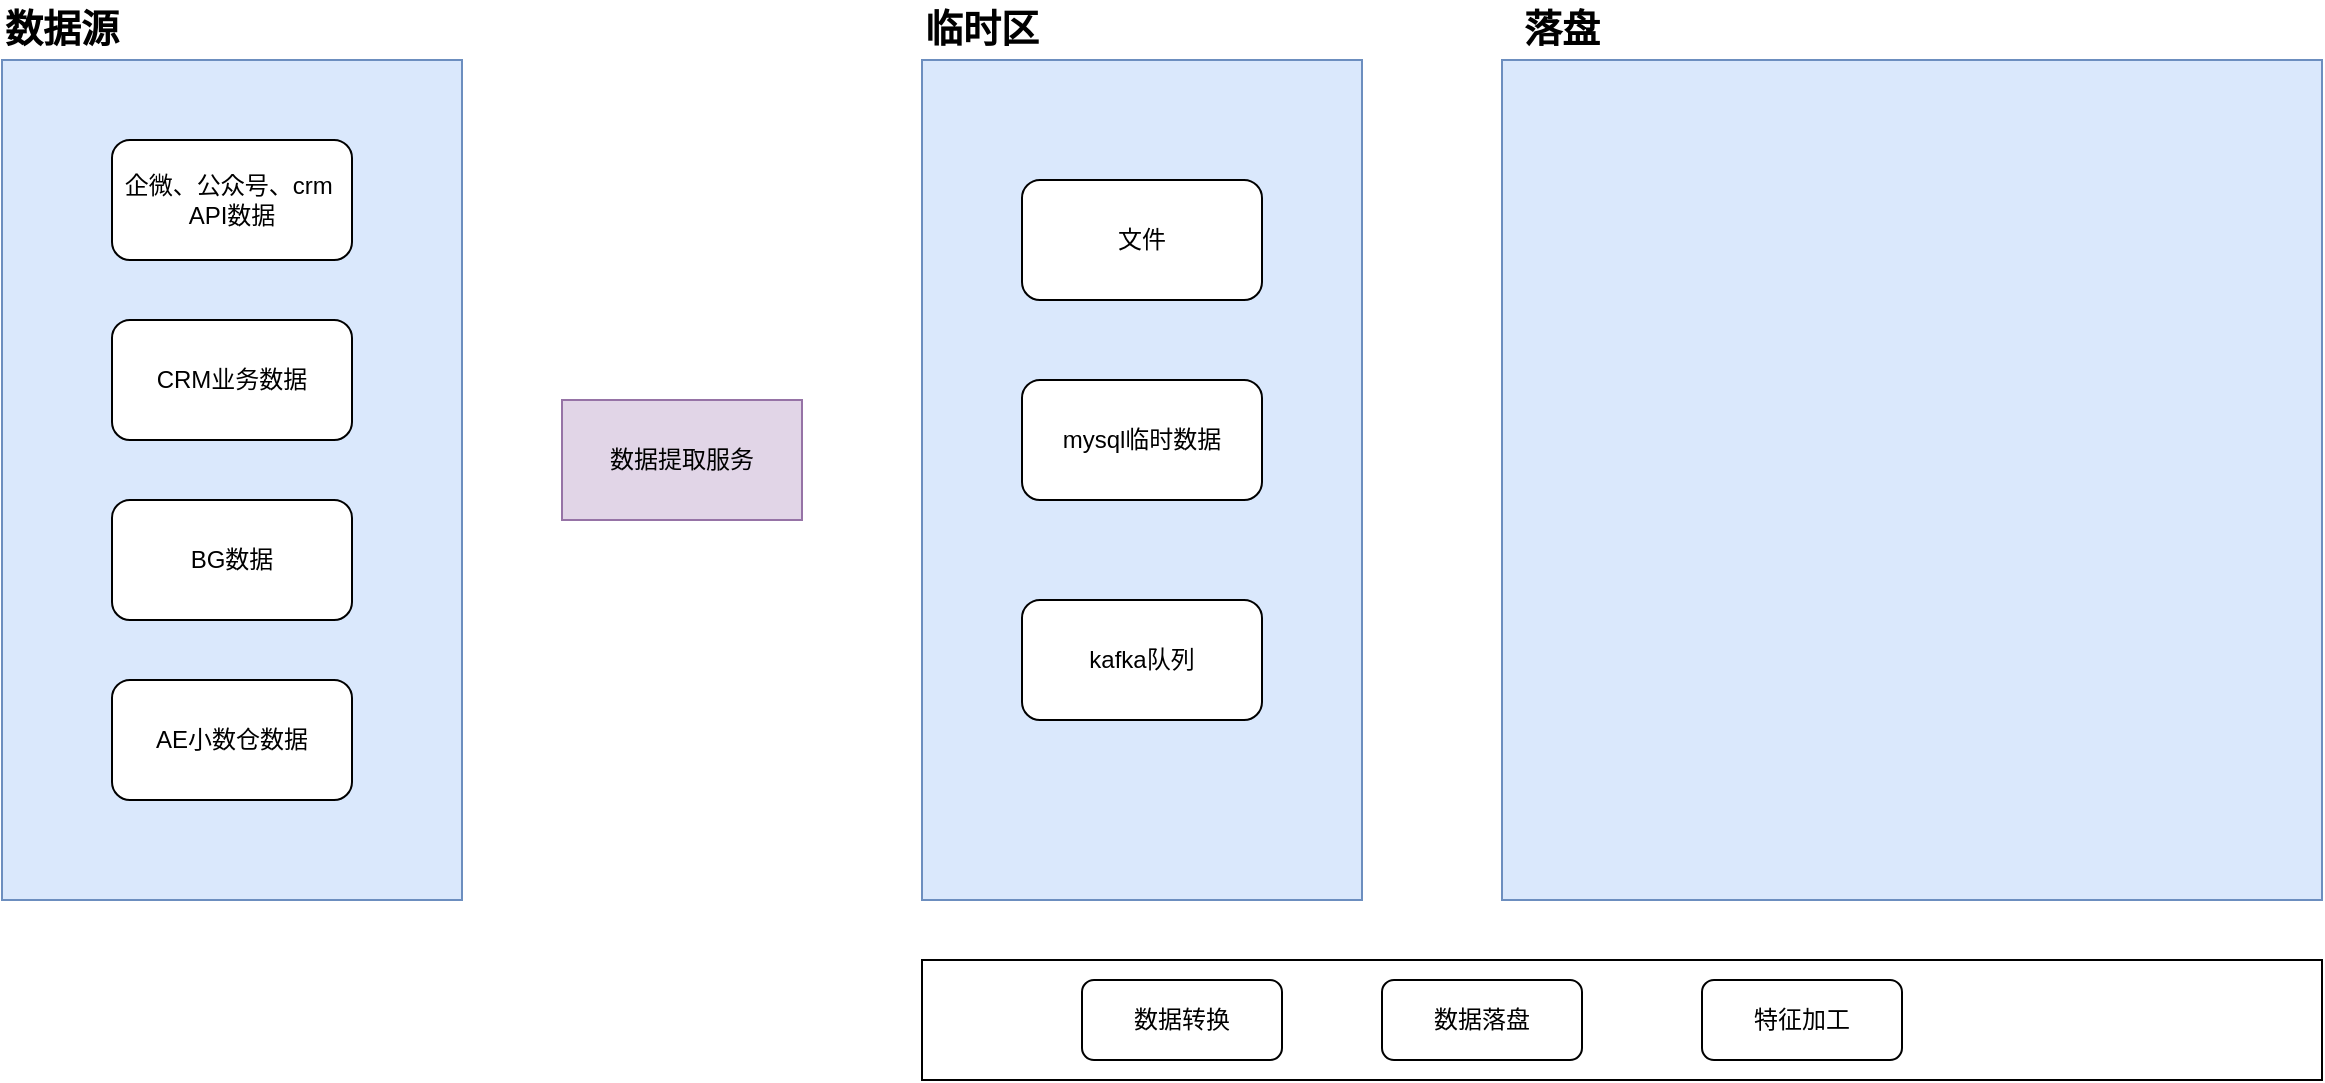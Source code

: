 <mxfile version="23.1.6" type="github">
  <diagram name="第 1 页" id="c-7c_1tNbE0PKbpdtI3S">
    <mxGraphModel dx="1029" dy="574" grid="1" gridSize="10" guides="1" tooltips="1" connect="1" arrows="1" fold="1" page="1" pageScale="1" pageWidth="1700" pageHeight="1100" math="0" shadow="0">
      <root>
        <mxCell id="0" />
        <mxCell id="1" parent="0" />
        <mxCell id="UIdJtbCAdwfRkpfuNcCa-1" value="" style="rounded=0;whiteSpace=wrap;html=1;fillColor=#dae8fc;strokeColor=#6c8ebf;" vertex="1" parent="1">
          <mxGeometry x="100" y="150" width="230" height="420" as="geometry" />
        </mxCell>
        <mxCell id="UIdJtbCAdwfRkpfuNcCa-2" value="企微、公众号、crm&amp;nbsp; API数据" style="rounded=1;whiteSpace=wrap;html=1;" vertex="1" parent="1">
          <mxGeometry x="155" y="190" width="120" height="60" as="geometry" />
        </mxCell>
        <mxCell id="UIdJtbCAdwfRkpfuNcCa-3" value="AE小数仓数据" style="rounded=1;whiteSpace=wrap;html=1;" vertex="1" parent="1">
          <mxGeometry x="155" y="460" width="120" height="60" as="geometry" />
        </mxCell>
        <mxCell id="UIdJtbCAdwfRkpfuNcCa-4" value="BG数据" style="rounded=1;whiteSpace=wrap;html=1;" vertex="1" parent="1">
          <mxGeometry x="155" y="370" width="120" height="60" as="geometry" />
        </mxCell>
        <mxCell id="UIdJtbCAdwfRkpfuNcCa-5" value="CRM业务数据" style="rounded=1;whiteSpace=wrap;html=1;" vertex="1" parent="1">
          <mxGeometry x="155" y="280" width="120" height="60" as="geometry" />
        </mxCell>
        <mxCell id="UIdJtbCAdwfRkpfuNcCa-8" value="数据提取服务" style="rounded=0;whiteSpace=wrap;html=1;fillColor=#e1d5e7;strokeColor=#9673a6;" vertex="1" parent="1">
          <mxGeometry x="380" y="320" width="120" height="60" as="geometry" />
        </mxCell>
        <mxCell id="UIdJtbCAdwfRkpfuNcCa-9" value="" style="rounded=0;whiteSpace=wrap;html=1;fillColor=#dae8fc;strokeColor=#6c8ebf;" vertex="1" parent="1">
          <mxGeometry x="560" y="150" width="220" height="420" as="geometry" />
        </mxCell>
        <mxCell id="UIdJtbCAdwfRkpfuNcCa-10" value="文件" style="rounded=1;whiteSpace=wrap;html=1;" vertex="1" parent="1">
          <mxGeometry x="610" y="210" width="120" height="60" as="geometry" />
        </mxCell>
        <mxCell id="UIdJtbCAdwfRkpfuNcCa-11" value="mysql临时数据" style="rounded=1;whiteSpace=wrap;html=1;" vertex="1" parent="1">
          <mxGeometry x="610" y="310" width="120" height="60" as="geometry" />
        </mxCell>
        <mxCell id="UIdJtbCAdwfRkpfuNcCa-12" value="kafka队列" style="rounded=1;whiteSpace=wrap;html=1;" vertex="1" parent="1">
          <mxGeometry x="610" y="420" width="120" height="60" as="geometry" />
        </mxCell>
        <mxCell id="UIdJtbCAdwfRkpfuNcCa-14" value="" style="rounded=0;whiteSpace=wrap;html=1;fillColor=#dae8fc;strokeColor=#6c8ebf;" vertex="1" parent="1">
          <mxGeometry x="850" y="150" width="410" height="420" as="geometry" />
        </mxCell>
        <mxCell id="UIdJtbCAdwfRkpfuNcCa-15" value="落盘" style="text;html=1;align=center;verticalAlign=middle;whiteSpace=wrap;rounded=0;fontSize=19;fontStyle=1" vertex="1" parent="1">
          <mxGeometry x="850" y="120" width="60" height="30" as="geometry" />
        </mxCell>
        <mxCell id="UIdJtbCAdwfRkpfuNcCa-16" value="数据源" style="text;html=1;align=center;verticalAlign=middle;whiteSpace=wrap;rounded=0;fontSize=19;fontStyle=1" vertex="1" parent="1">
          <mxGeometry x="100" y="120" width="60" height="30" as="geometry" />
        </mxCell>
        <mxCell id="UIdJtbCAdwfRkpfuNcCa-17" value="临时区" style="text;html=1;align=center;verticalAlign=middle;whiteSpace=wrap;rounded=0;fontSize=19;fontStyle=1" vertex="1" parent="1">
          <mxGeometry x="560" y="120" width="60" height="30" as="geometry" />
        </mxCell>
        <mxCell id="UIdJtbCAdwfRkpfuNcCa-18" value="" style="rounded=0;whiteSpace=wrap;html=1;" vertex="1" parent="1">
          <mxGeometry x="560" y="600" width="700" height="60" as="geometry" />
        </mxCell>
        <mxCell id="UIdJtbCAdwfRkpfuNcCa-19" value="数据转换" style="rounded=1;whiteSpace=wrap;html=1;" vertex="1" parent="1">
          <mxGeometry x="640" y="610" width="100" height="40" as="geometry" />
        </mxCell>
        <mxCell id="UIdJtbCAdwfRkpfuNcCa-20" value="数据落盘" style="rounded=1;whiteSpace=wrap;html=1;" vertex="1" parent="1">
          <mxGeometry x="790" y="610" width="100" height="40" as="geometry" />
        </mxCell>
        <mxCell id="UIdJtbCAdwfRkpfuNcCa-21" value="特征加工" style="rounded=1;whiteSpace=wrap;html=1;" vertex="1" parent="1">
          <mxGeometry x="950" y="610" width="100" height="40" as="geometry" />
        </mxCell>
      </root>
    </mxGraphModel>
  </diagram>
</mxfile>

